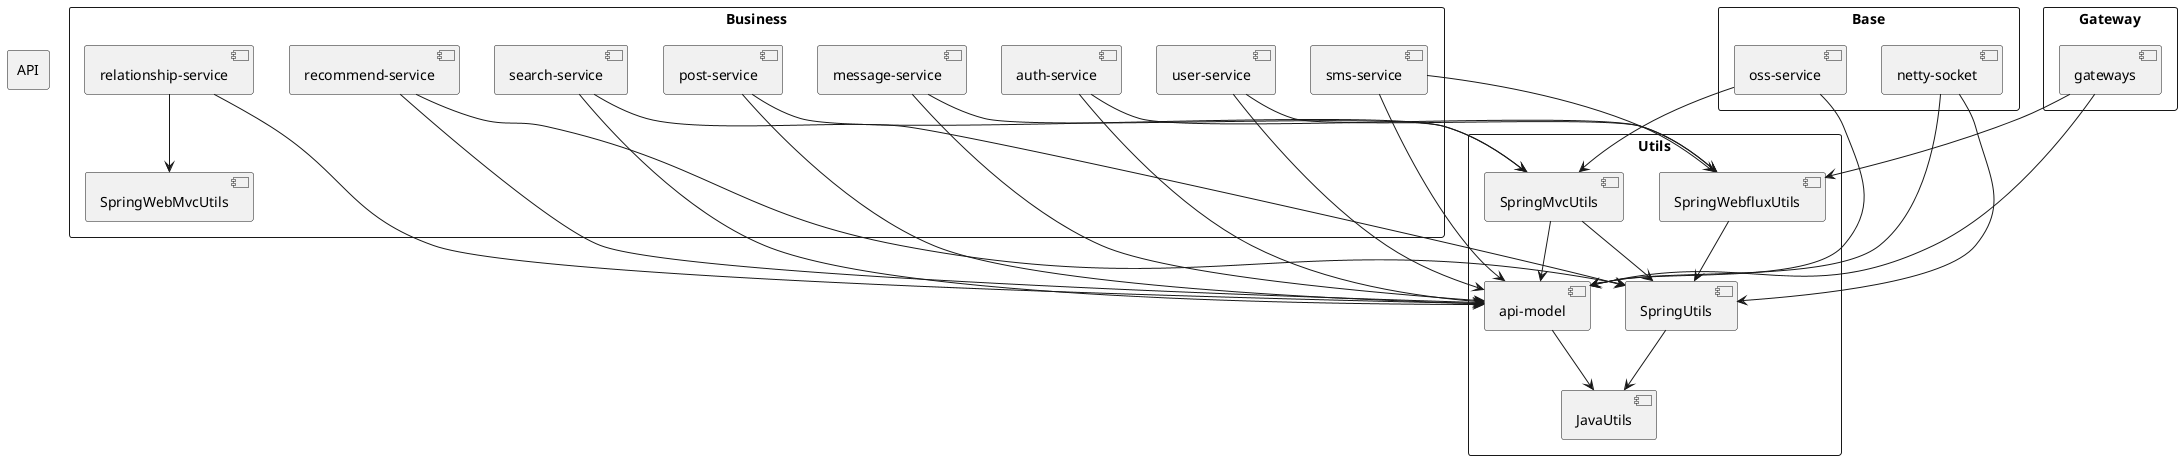 @startuml
skinparam packageStyle rectangle

package "Utils" {
    [JavaUtils]
    [SpringUtils]
    [SpringMvcUtils]
    [SpringWebfluxUtils]

    [SpringUtils] --> [JavaUtils]
    [SpringMvcUtils] --> [SpringUtils]
    [SpringWebfluxUtils] --> [SpringUtils]
    [SpringMvcUtils] --> [api-model]
}

package "API" {
    [api-model]
    [api-model] --> [JavaUtils]
}

package "Gateway" {
    [gateways]
    [gateways] --> [SpringWebfluxUtils]
    [gateways] --> [api-model]
}

package "Base" {
    [netty-socket]

    [oss-service]

    [netty-socket] --> [SpringUtils]
    [netty-socket] --> [api-model]

    [oss-service] --> [SpringMvcUtils]
    [oss-service] --> [api-model]
}

package "Business" {
    [auth-service]
    [user-service]
    [sms-service]
    [message-service]
    [relationship-service]
    [post-service]
    [search-service]

    [recommend-service]

    [search-service] --> [SpringUtils]
    [search-service] --> [api-model]

    [auth-service] --> [SpringWebfluxUtils]
    [auth-service] --> [api-model]

    [user-service] --> [SpringWebfluxUtils]
    [user-service] --> [api-model]

    [sms-service] --> [SpringWebfluxUtils]
    [sms-service] --> [api-model]

    [message-service] --> [SpringMvcUtils]
    [message-service] --> [api-model]

    [relationship-service] --> [SpringWebMvcUtils]
    [relationship-service] --> [api-model]

    [post-service] --> [SpringMvcUtils]
    [post-service] --> [api-model]

    [recommend-service] --> [SpringUtils]
    [recommend-service] --> [api-model]
}

@enduml
